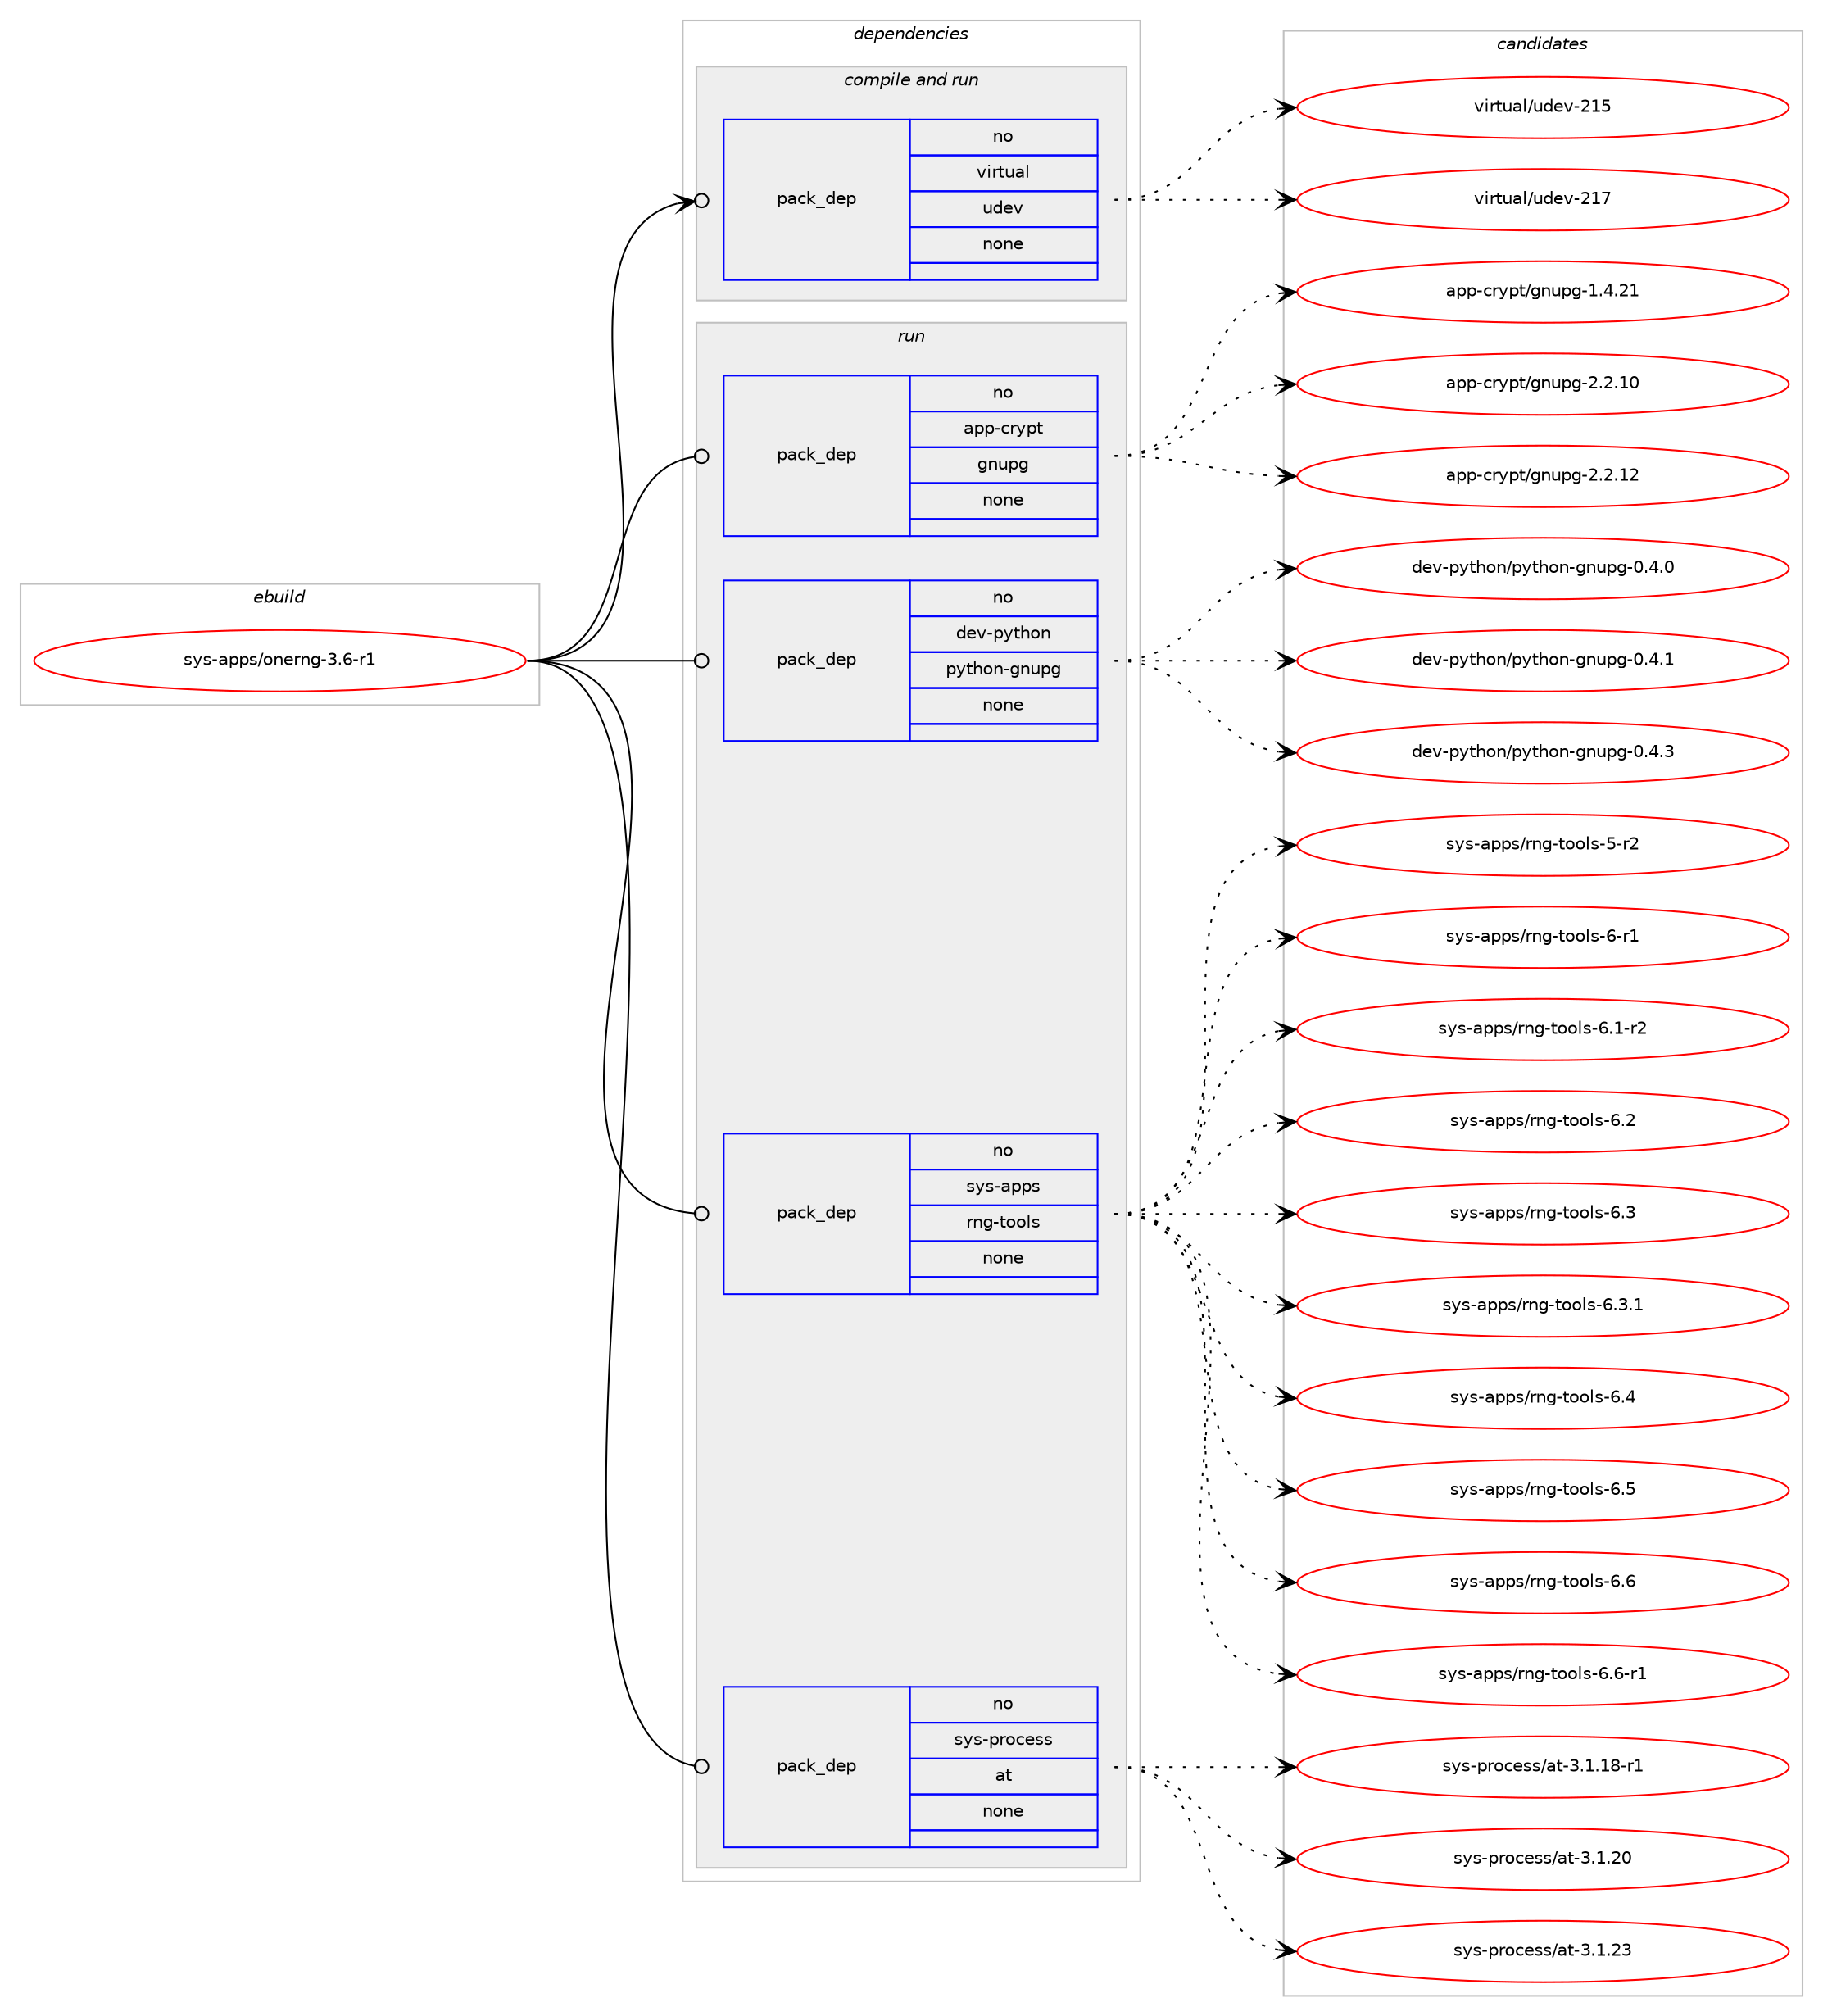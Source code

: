 digraph prolog {

# *************
# Graph options
# *************

newrank=true;
concentrate=true;
compound=true;
graph [rankdir=LR,fontname=Helvetica,fontsize=10,ranksep=1.5];#, ranksep=2.5, nodesep=0.2];
edge  [arrowhead=vee];
node  [fontname=Helvetica,fontsize=10];

# **********
# The ebuild
# **********

subgraph cluster_leftcol {
color=gray;
rank=same;
label=<<i>ebuild</i>>;
id [label="sys-apps/onerng-3.6-r1", color=red, width=4, href="../sys-apps/onerng-3.6-r1.svg"];
}

# ****************
# The dependencies
# ****************

subgraph cluster_midcol {
color=gray;
label=<<i>dependencies</i>>;
subgraph cluster_compile {
fillcolor="#eeeeee";
style=filled;
label=<<i>compile</i>>;
}
subgraph cluster_compileandrun {
fillcolor="#eeeeee";
style=filled;
label=<<i>compile and run</i>>;
subgraph pack5557 {
dependency6772 [label=<<TABLE BORDER="0" CELLBORDER="1" CELLSPACING="0" CELLPADDING="4" WIDTH="220"><TR><TD ROWSPAN="6" CELLPADDING="30">pack_dep</TD></TR><TR><TD WIDTH="110">no</TD></TR><TR><TD>virtual</TD></TR><TR><TD>udev</TD></TR><TR><TD>none</TD></TR><TR><TD></TD></TR></TABLE>>, shape=none, color=blue];
}
id:e -> dependency6772:w [weight=20,style="solid",arrowhead="odotvee"];
}
subgraph cluster_run {
fillcolor="#eeeeee";
style=filled;
label=<<i>run</i>>;
subgraph pack5558 {
dependency6773 [label=<<TABLE BORDER="0" CELLBORDER="1" CELLSPACING="0" CELLPADDING="4" WIDTH="220"><TR><TD ROWSPAN="6" CELLPADDING="30">pack_dep</TD></TR><TR><TD WIDTH="110">no</TD></TR><TR><TD>app-crypt</TD></TR><TR><TD>gnupg</TD></TR><TR><TD>none</TD></TR><TR><TD></TD></TR></TABLE>>, shape=none, color=blue];
}
id:e -> dependency6773:w [weight=20,style="solid",arrowhead="odot"];
subgraph pack5559 {
dependency6774 [label=<<TABLE BORDER="0" CELLBORDER="1" CELLSPACING="0" CELLPADDING="4" WIDTH="220"><TR><TD ROWSPAN="6" CELLPADDING="30">pack_dep</TD></TR><TR><TD WIDTH="110">no</TD></TR><TR><TD>dev-python</TD></TR><TR><TD>python-gnupg</TD></TR><TR><TD>none</TD></TR><TR><TD></TD></TR></TABLE>>, shape=none, color=blue];
}
id:e -> dependency6774:w [weight=20,style="solid",arrowhead="odot"];
subgraph pack5560 {
dependency6775 [label=<<TABLE BORDER="0" CELLBORDER="1" CELLSPACING="0" CELLPADDING="4" WIDTH="220"><TR><TD ROWSPAN="6" CELLPADDING="30">pack_dep</TD></TR><TR><TD WIDTH="110">no</TD></TR><TR><TD>sys-apps</TD></TR><TR><TD>rng-tools</TD></TR><TR><TD>none</TD></TR><TR><TD></TD></TR></TABLE>>, shape=none, color=blue];
}
id:e -> dependency6775:w [weight=20,style="solid",arrowhead="odot"];
subgraph pack5561 {
dependency6776 [label=<<TABLE BORDER="0" CELLBORDER="1" CELLSPACING="0" CELLPADDING="4" WIDTH="220"><TR><TD ROWSPAN="6" CELLPADDING="30">pack_dep</TD></TR><TR><TD WIDTH="110">no</TD></TR><TR><TD>sys-process</TD></TR><TR><TD>at</TD></TR><TR><TD>none</TD></TR><TR><TD></TD></TR></TABLE>>, shape=none, color=blue];
}
id:e -> dependency6776:w [weight=20,style="solid",arrowhead="odot"];
}
}

# **************
# The candidates
# **************

subgraph cluster_choices {
rank=same;
color=gray;
label=<<i>candidates</i>>;

subgraph choice5557 {
color=black;
nodesep=1;
choice118105114116117971084711710010111845504953 [label="virtual/udev-215", color=red, width=4,href="../virtual/udev-215.svg"];
choice118105114116117971084711710010111845504955 [label="virtual/udev-217", color=red, width=4,href="../virtual/udev-217.svg"];
dependency6772:e -> choice118105114116117971084711710010111845504953:w [style=dotted,weight="100"];
dependency6772:e -> choice118105114116117971084711710010111845504955:w [style=dotted,weight="100"];
}
subgraph choice5558 {
color=black;
nodesep=1;
choice9711211245991141211121164710311011711210345494652465049 [label="app-crypt/gnupg-1.4.21", color=red, width=4,href="../app-crypt/gnupg-1.4.21.svg"];
choice9711211245991141211121164710311011711210345504650464948 [label="app-crypt/gnupg-2.2.10", color=red, width=4,href="../app-crypt/gnupg-2.2.10.svg"];
choice9711211245991141211121164710311011711210345504650464950 [label="app-crypt/gnupg-2.2.12", color=red, width=4,href="../app-crypt/gnupg-2.2.12.svg"];
dependency6773:e -> choice9711211245991141211121164710311011711210345494652465049:w [style=dotted,weight="100"];
dependency6773:e -> choice9711211245991141211121164710311011711210345504650464948:w [style=dotted,weight="100"];
dependency6773:e -> choice9711211245991141211121164710311011711210345504650464950:w [style=dotted,weight="100"];
}
subgraph choice5559 {
color=black;
nodesep=1;
choice100101118451121211161041111104711212111610411111045103110117112103454846524648 [label="dev-python/python-gnupg-0.4.0", color=red, width=4,href="../dev-python/python-gnupg-0.4.0.svg"];
choice100101118451121211161041111104711212111610411111045103110117112103454846524649 [label="dev-python/python-gnupg-0.4.1", color=red, width=4,href="../dev-python/python-gnupg-0.4.1.svg"];
choice100101118451121211161041111104711212111610411111045103110117112103454846524651 [label="dev-python/python-gnupg-0.4.3", color=red, width=4,href="../dev-python/python-gnupg-0.4.3.svg"];
dependency6774:e -> choice100101118451121211161041111104711212111610411111045103110117112103454846524648:w [style=dotted,weight="100"];
dependency6774:e -> choice100101118451121211161041111104711212111610411111045103110117112103454846524649:w [style=dotted,weight="100"];
dependency6774:e -> choice100101118451121211161041111104711212111610411111045103110117112103454846524651:w [style=dotted,weight="100"];
}
subgraph choice5560 {
color=black;
nodesep=1;
choice1151211154597112112115471141101034511611111110811545534511450 [label="sys-apps/rng-tools-5-r2", color=red, width=4,href="../sys-apps/rng-tools-5-r2.svg"];
choice1151211154597112112115471141101034511611111110811545544511449 [label="sys-apps/rng-tools-6-r1", color=red, width=4,href="../sys-apps/rng-tools-6-r1.svg"];
choice11512111545971121121154711411010345116111111108115455446494511450 [label="sys-apps/rng-tools-6.1-r2", color=red, width=4,href="../sys-apps/rng-tools-6.1-r2.svg"];
choice1151211154597112112115471141101034511611111110811545544650 [label="sys-apps/rng-tools-6.2", color=red, width=4,href="../sys-apps/rng-tools-6.2.svg"];
choice1151211154597112112115471141101034511611111110811545544651 [label="sys-apps/rng-tools-6.3", color=red, width=4,href="../sys-apps/rng-tools-6.3.svg"];
choice11512111545971121121154711411010345116111111108115455446514649 [label="sys-apps/rng-tools-6.3.1", color=red, width=4,href="../sys-apps/rng-tools-6.3.1.svg"];
choice1151211154597112112115471141101034511611111110811545544652 [label="sys-apps/rng-tools-6.4", color=red, width=4,href="../sys-apps/rng-tools-6.4.svg"];
choice1151211154597112112115471141101034511611111110811545544653 [label="sys-apps/rng-tools-6.5", color=red, width=4,href="../sys-apps/rng-tools-6.5.svg"];
choice1151211154597112112115471141101034511611111110811545544654 [label="sys-apps/rng-tools-6.6", color=red, width=4,href="../sys-apps/rng-tools-6.6.svg"];
choice11512111545971121121154711411010345116111111108115455446544511449 [label="sys-apps/rng-tools-6.6-r1", color=red, width=4,href="../sys-apps/rng-tools-6.6-r1.svg"];
dependency6775:e -> choice1151211154597112112115471141101034511611111110811545534511450:w [style=dotted,weight="100"];
dependency6775:e -> choice1151211154597112112115471141101034511611111110811545544511449:w [style=dotted,weight="100"];
dependency6775:e -> choice11512111545971121121154711411010345116111111108115455446494511450:w [style=dotted,weight="100"];
dependency6775:e -> choice1151211154597112112115471141101034511611111110811545544650:w [style=dotted,weight="100"];
dependency6775:e -> choice1151211154597112112115471141101034511611111110811545544651:w [style=dotted,weight="100"];
dependency6775:e -> choice11512111545971121121154711411010345116111111108115455446514649:w [style=dotted,weight="100"];
dependency6775:e -> choice1151211154597112112115471141101034511611111110811545544652:w [style=dotted,weight="100"];
dependency6775:e -> choice1151211154597112112115471141101034511611111110811545544653:w [style=dotted,weight="100"];
dependency6775:e -> choice1151211154597112112115471141101034511611111110811545544654:w [style=dotted,weight="100"];
dependency6775:e -> choice11512111545971121121154711411010345116111111108115455446544511449:w [style=dotted,weight="100"];
}
subgraph choice5561 {
color=black;
nodesep=1;
choice11512111545112114111991011151154797116455146494649564511449 [label="sys-process/at-3.1.18-r1", color=red, width=4,href="../sys-process/at-3.1.18-r1.svg"];
choice1151211154511211411199101115115479711645514649465048 [label="sys-process/at-3.1.20", color=red, width=4,href="../sys-process/at-3.1.20.svg"];
choice1151211154511211411199101115115479711645514649465051 [label="sys-process/at-3.1.23", color=red, width=4,href="../sys-process/at-3.1.23.svg"];
dependency6776:e -> choice11512111545112114111991011151154797116455146494649564511449:w [style=dotted,weight="100"];
dependency6776:e -> choice1151211154511211411199101115115479711645514649465048:w [style=dotted,weight="100"];
dependency6776:e -> choice1151211154511211411199101115115479711645514649465051:w [style=dotted,weight="100"];
}
}

}
